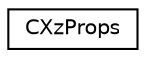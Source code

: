 digraph "Graphical Class Hierarchy"
{
 // LATEX_PDF_SIZE
  edge [fontname="Helvetica",fontsize="10",labelfontname="Helvetica",labelfontsize="10"];
  node [fontname="Helvetica",fontsize="10",shape=record];
  rankdir="LR";
  Node0 [label="CXzProps",height=0.2,width=0.4,color="black", fillcolor="white", style="filled",URL="$struct_c_xz_props.html",tooltip=" "];
}
